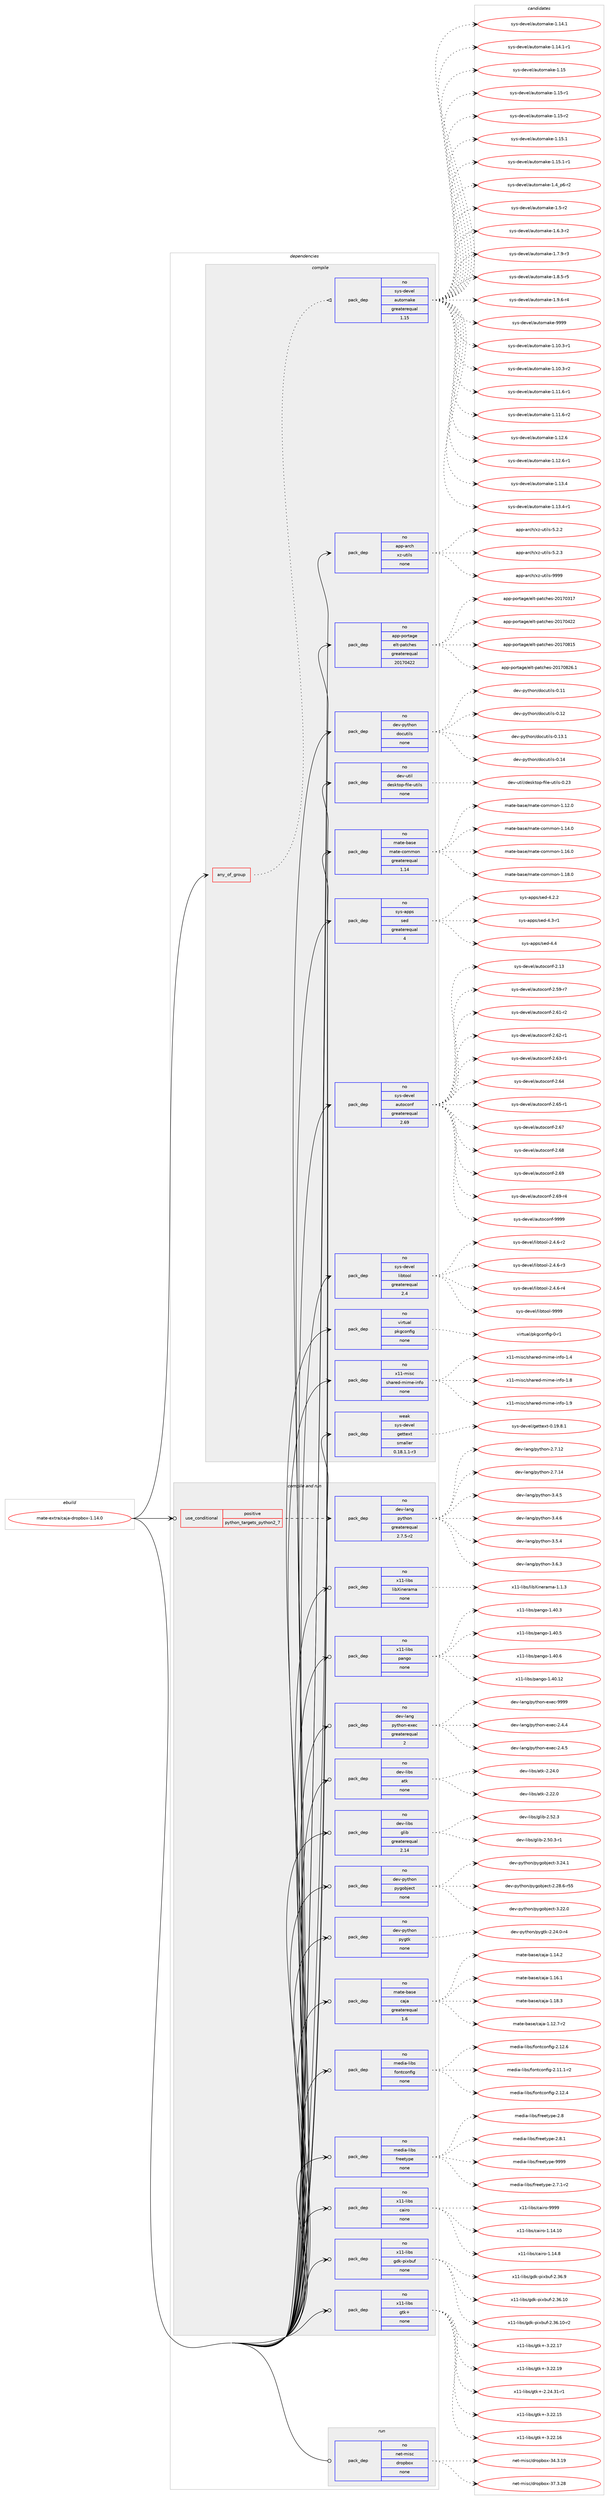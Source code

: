 digraph prolog {

# *************
# Graph options
# *************

newrank=true;
concentrate=true;
compound=true;
graph [rankdir=LR,fontname=Helvetica,fontsize=10,ranksep=1.5];#, ranksep=2.5, nodesep=0.2];
edge  [arrowhead=vee];
node  [fontname=Helvetica,fontsize=10];

# **********
# The ebuild
# **********

subgraph cluster_leftcol {
color=gray;
rank=same;
label=<<i>ebuild</i>>;
id [label="mate-extra/caja-dropbox-1.14.0", color=red, width=4, href="../mate-extra/caja-dropbox-1.14.0.svg"];
}

# ****************
# The dependencies
# ****************

subgraph cluster_midcol {
color=gray;
label=<<i>dependencies</i>>;
subgraph cluster_compile {
fillcolor="#eeeeee";
style=filled;
label=<<i>compile</i>>;
subgraph any5120 {
dependency346758 [label=<<TABLE BORDER="0" CELLBORDER="1" CELLSPACING="0" CELLPADDING="4"><TR><TD CELLPADDING="10">any_of_group</TD></TR></TABLE>>, shape=none, color=red];subgraph pack255322 {
dependency346759 [label=<<TABLE BORDER="0" CELLBORDER="1" CELLSPACING="0" CELLPADDING="4" WIDTH="220"><TR><TD ROWSPAN="6" CELLPADDING="30">pack_dep</TD></TR><TR><TD WIDTH="110">no</TD></TR><TR><TD>sys-devel</TD></TR><TR><TD>automake</TD></TR><TR><TD>greaterequal</TD></TR><TR><TD>1.15</TD></TR></TABLE>>, shape=none, color=blue];
}
dependency346758:e -> dependency346759:w [weight=20,style="dotted",arrowhead="oinv"];
}
id:e -> dependency346758:w [weight=20,style="solid",arrowhead="vee"];
subgraph pack255323 {
dependency346760 [label=<<TABLE BORDER="0" CELLBORDER="1" CELLSPACING="0" CELLPADDING="4" WIDTH="220"><TR><TD ROWSPAN="6" CELLPADDING="30">pack_dep</TD></TR><TR><TD WIDTH="110">no</TD></TR><TR><TD>app-arch</TD></TR><TR><TD>xz-utils</TD></TR><TR><TD>none</TD></TR><TR><TD></TD></TR></TABLE>>, shape=none, color=blue];
}
id:e -> dependency346760:w [weight=20,style="solid",arrowhead="vee"];
subgraph pack255324 {
dependency346761 [label=<<TABLE BORDER="0" CELLBORDER="1" CELLSPACING="0" CELLPADDING="4" WIDTH="220"><TR><TD ROWSPAN="6" CELLPADDING="30">pack_dep</TD></TR><TR><TD WIDTH="110">no</TD></TR><TR><TD>app-portage</TD></TR><TR><TD>elt-patches</TD></TR><TR><TD>greaterequal</TD></TR><TR><TD>20170422</TD></TR></TABLE>>, shape=none, color=blue];
}
id:e -> dependency346761:w [weight=20,style="solid",arrowhead="vee"];
subgraph pack255325 {
dependency346762 [label=<<TABLE BORDER="0" CELLBORDER="1" CELLSPACING="0" CELLPADDING="4" WIDTH="220"><TR><TD ROWSPAN="6" CELLPADDING="30">pack_dep</TD></TR><TR><TD WIDTH="110">no</TD></TR><TR><TD>dev-python</TD></TR><TR><TD>docutils</TD></TR><TR><TD>none</TD></TR><TR><TD></TD></TR></TABLE>>, shape=none, color=blue];
}
id:e -> dependency346762:w [weight=20,style="solid",arrowhead="vee"];
subgraph pack255326 {
dependency346763 [label=<<TABLE BORDER="0" CELLBORDER="1" CELLSPACING="0" CELLPADDING="4" WIDTH="220"><TR><TD ROWSPAN="6" CELLPADDING="30">pack_dep</TD></TR><TR><TD WIDTH="110">no</TD></TR><TR><TD>dev-util</TD></TR><TR><TD>desktop-file-utils</TD></TR><TR><TD>none</TD></TR><TR><TD></TD></TR></TABLE>>, shape=none, color=blue];
}
id:e -> dependency346763:w [weight=20,style="solid",arrowhead="vee"];
subgraph pack255327 {
dependency346764 [label=<<TABLE BORDER="0" CELLBORDER="1" CELLSPACING="0" CELLPADDING="4" WIDTH="220"><TR><TD ROWSPAN="6" CELLPADDING="30">pack_dep</TD></TR><TR><TD WIDTH="110">no</TD></TR><TR><TD>mate-base</TD></TR><TR><TD>mate-common</TD></TR><TR><TD>greaterequal</TD></TR><TR><TD>1.14</TD></TR></TABLE>>, shape=none, color=blue];
}
id:e -> dependency346764:w [weight=20,style="solid",arrowhead="vee"];
subgraph pack255328 {
dependency346765 [label=<<TABLE BORDER="0" CELLBORDER="1" CELLSPACING="0" CELLPADDING="4" WIDTH="220"><TR><TD ROWSPAN="6" CELLPADDING="30">pack_dep</TD></TR><TR><TD WIDTH="110">no</TD></TR><TR><TD>sys-apps</TD></TR><TR><TD>sed</TD></TR><TR><TD>greaterequal</TD></TR><TR><TD>4</TD></TR></TABLE>>, shape=none, color=blue];
}
id:e -> dependency346765:w [weight=20,style="solid",arrowhead="vee"];
subgraph pack255329 {
dependency346766 [label=<<TABLE BORDER="0" CELLBORDER="1" CELLSPACING="0" CELLPADDING="4" WIDTH="220"><TR><TD ROWSPAN="6" CELLPADDING="30">pack_dep</TD></TR><TR><TD WIDTH="110">no</TD></TR><TR><TD>sys-devel</TD></TR><TR><TD>autoconf</TD></TR><TR><TD>greaterequal</TD></TR><TR><TD>2.69</TD></TR></TABLE>>, shape=none, color=blue];
}
id:e -> dependency346766:w [weight=20,style="solid",arrowhead="vee"];
subgraph pack255330 {
dependency346767 [label=<<TABLE BORDER="0" CELLBORDER="1" CELLSPACING="0" CELLPADDING="4" WIDTH="220"><TR><TD ROWSPAN="6" CELLPADDING="30">pack_dep</TD></TR><TR><TD WIDTH="110">no</TD></TR><TR><TD>sys-devel</TD></TR><TR><TD>libtool</TD></TR><TR><TD>greaterequal</TD></TR><TR><TD>2.4</TD></TR></TABLE>>, shape=none, color=blue];
}
id:e -> dependency346767:w [weight=20,style="solid",arrowhead="vee"];
subgraph pack255331 {
dependency346768 [label=<<TABLE BORDER="0" CELLBORDER="1" CELLSPACING="0" CELLPADDING="4" WIDTH="220"><TR><TD ROWSPAN="6" CELLPADDING="30">pack_dep</TD></TR><TR><TD WIDTH="110">no</TD></TR><TR><TD>virtual</TD></TR><TR><TD>pkgconfig</TD></TR><TR><TD>none</TD></TR><TR><TD></TD></TR></TABLE>>, shape=none, color=blue];
}
id:e -> dependency346768:w [weight=20,style="solid",arrowhead="vee"];
subgraph pack255332 {
dependency346769 [label=<<TABLE BORDER="0" CELLBORDER="1" CELLSPACING="0" CELLPADDING="4" WIDTH="220"><TR><TD ROWSPAN="6" CELLPADDING="30">pack_dep</TD></TR><TR><TD WIDTH="110">no</TD></TR><TR><TD>x11-misc</TD></TR><TR><TD>shared-mime-info</TD></TR><TR><TD>none</TD></TR><TR><TD></TD></TR></TABLE>>, shape=none, color=blue];
}
id:e -> dependency346769:w [weight=20,style="solid",arrowhead="vee"];
subgraph pack255333 {
dependency346770 [label=<<TABLE BORDER="0" CELLBORDER="1" CELLSPACING="0" CELLPADDING="4" WIDTH="220"><TR><TD ROWSPAN="6" CELLPADDING="30">pack_dep</TD></TR><TR><TD WIDTH="110">weak</TD></TR><TR><TD>sys-devel</TD></TR><TR><TD>gettext</TD></TR><TR><TD>smaller</TD></TR><TR><TD>0.18.1.1-r3</TD></TR></TABLE>>, shape=none, color=blue];
}
id:e -> dependency346770:w [weight=20,style="solid",arrowhead="vee"];
}
subgraph cluster_compileandrun {
fillcolor="#eeeeee";
style=filled;
label=<<i>compile and run</i>>;
subgraph cond86215 {
dependency346771 [label=<<TABLE BORDER="0" CELLBORDER="1" CELLSPACING="0" CELLPADDING="4"><TR><TD ROWSPAN="3" CELLPADDING="10">use_conditional</TD></TR><TR><TD>positive</TD></TR><TR><TD>python_targets_python2_7</TD></TR></TABLE>>, shape=none, color=red];
subgraph pack255334 {
dependency346772 [label=<<TABLE BORDER="0" CELLBORDER="1" CELLSPACING="0" CELLPADDING="4" WIDTH="220"><TR><TD ROWSPAN="6" CELLPADDING="30">pack_dep</TD></TR><TR><TD WIDTH="110">no</TD></TR><TR><TD>dev-lang</TD></TR><TR><TD>python</TD></TR><TR><TD>greaterequal</TD></TR><TR><TD>2.7.5-r2</TD></TR></TABLE>>, shape=none, color=blue];
}
dependency346771:e -> dependency346772:w [weight=20,style="dashed",arrowhead="vee"];
}
id:e -> dependency346771:w [weight=20,style="solid",arrowhead="odotvee"];
subgraph pack255335 {
dependency346773 [label=<<TABLE BORDER="0" CELLBORDER="1" CELLSPACING="0" CELLPADDING="4" WIDTH="220"><TR><TD ROWSPAN="6" CELLPADDING="30">pack_dep</TD></TR><TR><TD WIDTH="110">no</TD></TR><TR><TD>dev-lang</TD></TR><TR><TD>python-exec</TD></TR><TR><TD>greaterequal</TD></TR><TR><TD>2</TD></TR></TABLE>>, shape=none, color=blue];
}
id:e -> dependency346773:w [weight=20,style="solid",arrowhead="odotvee"];
subgraph pack255336 {
dependency346774 [label=<<TABLE BORDER="0" CELLBORDER="1" CELLSPACING="0" CELLPADDING="4" WIDTH="220"><TR><TD ROWSPAN="6" CELLPADDING="30">pack_dep</TD></TR><TR><TD WIDTH="110">no</TD></TR><TR><TD>dev-libs</TD></TR><TR><TD>atk</TD></TR><TR><TD>none</TD></TR><TR><TD></TD></TR></TABLE>>, shape=none, color=blue];
}
id:e -> dependency346774:w [weight=20,style="solid",arrowhead="odotvee"];
subgraph pack255337 {
dependency346775 [label=<<TABLE BORDER="0" CELLBORDER="1" CELLSPACING="0" CELLPADDING="4" WIDTH="220"><TR><TD ROWSPAN="6" CELLPADDING="30">pack_dep</TD></TR><TR><TD WIDTH="110">no</TD></TR><TR><TD>dev-libs</TD></TR><TR><TD>glib</TD></TR><TR><TD>greaterequal</TD></TR><TR><TD>2.14</TD></TR></TABLE>>, shape=none, color=blue];
}
id:e -> dependency346775:w [weight=20,style="solid",arrowhead="odotvee"];
subgraph pack255338 {
dependency346776 [label=<<TABLE BORDER="0" CELLBORDER="1" CELLSPACING="0" CELLPADDING="4" WIDTH="220"><TR><TD ROWSPAN="6" CELLPADDING="30">pack_dep</TD></TR><TR><TD WIDTH="110">no</TD></TR><TR><TD>dev-python</TD></TR><TR><TD>pygobject</TD></TR><TR><TD>none</TD></TR><TR><TD></TD></TR></TABLE>>, shape=none, color=blue];
}
id:e -> dependency346776:w [weight=20,style="solid",arrowhead="odotvee"];
subgraph pack255339 {
dependency346777 [label=<<TABLE BORDER="0" CELLBORDER="1" CELLSPACING="0" CELLPADDING="4" WIDTH="220"><TR><TD ROWSPAN="6" CELLPADDING="30">pack_dep</TD></TR><TR><TD WIDTH="110">no</TD></TR><TR><TD>dev-python</TD></TR><TR><TD>pygtk</TD></TR><TR><TD>none</TD></TR><TR><TD></TD></TR></TABLE>>, shape=none, color=blue];
}
id:e -> dependency346777:w [weight=20,style="solid",arrowhead="odotvee"];
subgraph pack255340 {
dependency346778 [label=<<TABLE BORDER="0" CELLBORDER="1" CELLSPACING="0" CELLPADDING="4" WIDTH="220"><TR><TD ROWSPAN="6" CELLPADDING="30">pack_dep</TD></TR><TR><TD WIDTH="110">no</TD></TR><TR><TD>mate-base</TD></TR><TR><TD>caja</TD></TR><TR><TD>greaterequal</TD></TR><TR><TD>1.6</TD></TR></TABLE>>, shape=none, color=blue];
}
id:e -> dependency346778:w [weight=20,style="solid",arrowhead="odotvee"];
subgraph pack255341 {
dependency346779 [label=<<TABLE BORDER="0" CELLBORDER="1" CELLSPACING="0" CELLPADDING="4" WIDTH="220"><TR><TD ROWSPAN="6" CELLPADDING="30">pack_dep</TD></TR><TR><TD WIDTH="110">no</TD></TR><TR><TD>media-libs</TD></TR><TR><TD>fontconfig</TD></TR><TR><TD>none</TD></TR><TR><TD></TD></TR></TABLE>>, shape=none, color=blue];
}
id:e -> dependency346779:w [weight=20,style="solid",arrowhead="odotvee"];
subgraph pack255342 {
dependency346780 [label=<<TABLE BORDER="0" CELLBORDER="1" CELLSPACING="0" CELLPADDING="4" WIDTH="220"><TR><TD ROWSPAN="6" CELLPADDING="30">pack_dep</TD></TR><TR><TD WIDTH="110">no</TD></TR><TR><TD>media-libs</TD></TR><TR><TD>freetype</TD></TR><TR><TD>none</TD></TR><TR><TD></TD></TR></TABLE>>, shape=none, color=blue];
}
id:e -> dependency346780:w [weight=20,style="solid",arrowhead="odotvee"];
subgraph pack255343 {
dependency346781 [label=<<TABLE BORDER="0" CELLBORDER="1" CELLSPACING="0" CELLPADDING="4" WIDTH="220"><TR><TD ROWSPAN="6" CELLPADDING="30">pack_dep</TD></TR><TR><TD WIDTH="110">no</TD></TR><TR><TD>x11-libs</TD></TR><TR><TD>cairo</TD></TR><TR><TD>none</TD></TR><TR><TD></TD></TR></TABLE>>, shape=none, color=blue];
}
id:e -> dependency346781:w [weight=20,style="solid",arrowhead="odotvee"];
subgraph pack255344 {
dependency346782 [label=<<TABLE BORDER="0" CELLBORDER="1" CELLSPACING="0" CELLPADDING="4" WIDTH="220"><TR><TD ROWSPAN="6" CELLPADDING="30">pack_dep</TD></TR><TR><TD WIDTH="110">no</TD></TR><TR><TD>x11-libs</TD></TR><TR><TD>gdk-pixbuf</TD></TR><TR><TD>none</TD></TR><TR><TD></TD></TR></TABLE>>, shape=none, color=blue];
}
id:e -> dependency346782:w [weight=20,style="solid",arrowhead="odotvee"];
subgraph pack255345 {
dependency346783 [label=<<TABLE BORDER="0" CELLBORDER="1" CELLSPACING="0" CELLPADDING="4" WIDTH="220"><TR><TD ROWSPAN="6" CELLPADDING="30">pack_dep</TD></TR><TR><TD WIDTH="110">no</TD></TR><TR><TD>x11-libs</TD></TR><TR><TD>gtk+</TD></TR><TR><TD>none</TD></TR><TR><TD></TD></TR></TABLE>>, shape=none, color=blue];
}
id:e -> dependency346783:w [weight=20,style="solid",arrowhead="odotvee"];
subgraph pack255346 {
dependency346784 [label=<<TABLE BORDER="0" CELLBORDER="1" CELLSPACING="0" CELLPADDING="4" WIDTH="220"><TR><TD ROWSPAN="6" CELLPADDING="30">pack_dep</TD></TR><TR><TD WIDTH="110">no</TD></TR><TR><TD>x11-libs</TD></TR><TR><TD>libXinerama</TD></TR><TR><TD>none</TD></TR><TR><TD></TD></TR></TABLE>>, shape=none, color=blue];
}
id:e -> dependency346784:w [weight=20,style="solid",arrowhead="odotvee"];
subgraph pack255347 {
dependency346785 [label=<<TABLE BORDER="0" CELLBORDER="1" CELLSPACING="0" CELLPADDING="4" WIDTH="220"><TR><TD ROWSPAN="6" CELLPADDING="30">pack_dep</TD></TR><TR><TD WIDTH="110">no</TD></TR><TR><TD>x11-libs</TD></TR><TR><TD>pango</TD></TR><TR><TD>none</TD></TR><TR><TD></TD></TR></TABLE>>, shape=none, color=blue];
}
id:e -> dependency346785:w [weight=20,style="solid",arrowhead="odotvee"];
}
subgraph cluster_run {
fillcolor="#eeeeee";
style=filled;
label=<<i>run</i>>;
subgraph pack255348 {
dependency346786 [label=<<TABLE BORDER="0" CELLBORDER="1" CELLSPACING="0" CELLPADDING="4" WIDTH="220"><TR><TD ROWSPAN="6" CELLPADDING="30">pack_dep</TD></TR><TR><TD WIDTH="110">no</TD></TR><TR><TD>net-misc</TD></TR><TR><TD>dropbox</TD></TR><TR><TD>none</TD></TR><TR><TD></TD></TR></TABLE>>, shape=none, color=blue];
}
id:e -> dependency346786:w [weight=20,style="solid",arrowhead="odot"];
}
}

# **************
# The candidates
# **************

subgraph cluster_choices {
rank=same;
color=gray;
label=<<i>candidates</i>>;

subgraph choice255322 {
color=black;
nodesep=1;
choice11512111545100101118101108479711711611110997107101454946494846514511449 [label="sys-devel/automake-1.10.3-r1", color=red, width=4,href="../sys-devel/automake-1.10.3-r1.svg"];
choice11512111545100101118101108479711711611110997107101454946494846514511450 [label="sys-devel/automake-1.10.3-r2", color=red, width=4,href="../sys-devel/automake-1.10.3-r2.svg"];
choice11512111545100101118101108479711711611110997107101454946494946544511449 [label="sys-devel/automake-1.11.6-r1", color=red, width=4,href="../sys-devel/automake-1.11.6-r1.svg"];
choice11512111545100101118101108479711711611110997107101454946494946544511450 [label="sys-devel/automake-1.11.6-r2", color=red, width=4,href="../sys-devel/automake-1.11.6-r2.svg"];
choice1151211154510010111810110847971171161111099710710145494649504654 [label="sys-devel/automake-1.12.6", color=red, width=4,href="../sys-devel/automake-1.12.6.svg"];
choice11512111545100101118101108479711711611110997107101454946495046544511449 [label="sys-devel/automake-1.12.6-r1", color=red, width=4,href="../sys-devel/automake-1.12.6-r1.svg"];
choice1151211154510010111810110847971171161111099710710145494649514652 [label="sys-devel/automake-1.13.4", color=red, width=4,href="../sys-devel/automake-1.13.4.svg"];
choice11512111545100101118101108479711711611110997107101454946495146524511449 [label="sys-devel/automake-1.13.4-r1", color=red, width=4,href="../sys-devel/automake-1.13.4-r1.svg"];
choice1151211154510010111810110847971171161111099710710145494649524649 [label="sys-devel/automake-1.14.1", color=red, width=4,href="../sys-devel/automake-1.14.1.svg"];
choice11512111545100101118101108479711711611110997107101454946495246494511449 [label="sys-devel/automake-1.14.1-r1", color=red, width=4,href="../sys-devel/automake-1.14.1-r1.svg"];
choice115121115451001011181011084797117116111109971071014549464953 [label="sys-devel/automake-1.15", color=red, width=4,href="../sys-devel/automake-1.15.svg"];
choice1151211154510010111810110847971171161111099710710145494649534511449 [label="sys-devel/automake-1.15-r1", color=red, width=4,href="../sys-devel/automake-1.15-r1.svg"];
choice1151211154510010111810110847971171161111099710710145494649534511450 [label="sys-devel/automake-1.15-r2", color=red, width=4,href="../sys-devel/automake-1.15-r2.svg"];
choice1151211154510010111810110847971171161111099710710145494649534649 [label="sys-devel/automake-1.15.1", color=red, width=4,href="../sys-devel/automake-1.15.1.svg"];
choice11512111545100101118101108479711711611110997107101454946495346494511449 [label="sys-devel/automake-1.15.1-r1", color=red, width=4,href="../sys-devel/automake-1.15.1-r1.svg"];
choice115121115451001011181011084797117116111109971071014549465295112544511450 [label="sys-devel/automake-1.4_p6-r2", color=red, width=4,href="../sys-devel/automake-1.4_p6-r2.svg"];
choice11512111545100101118101108479711711611110997107101454946534511450 [label="sys-devel/automake-1.5-r2", color=red, width=4,href="../sys-devel/automake-1.5-r2.svg"];
choice115121115451001011181011084797117116111109971071014549465446514511450 [label="sys-devel/automake-1.6.3-r2", color=red, width=4,href="../sys-devel/automake-1.6.3-r2.svg"];
choice115121115451001011181011084797117116111109971071014549465546574511451 [label="sys-devel/automake-1.7.9-r3", color=red, width=4,href="../sys-devel/automake-1.7.9-r3.svg"];
choice115121115451001011181011084797117116111109971071014549465646534511453 [label="sys-devel/automake-1.8.5-r5", color=red, width=4,href="../sys-devel/automake-1.8.5-r5.svg"];
choice115121115451001011181011084797117116111109971071014549465746544511452 [label="sys-devel/automake-1.9.6-r4", color=red, width=4,href="../sys-devel/automake-1.9.6-r4.svg"];
choice115121115451001011181011084797117116111109971071014557575757 [label="sys-devel/automake-9999", color=red, width=4,href="../sys-devel/automake-9999.svg"];
dependency346759:e -> choice11512111545100101118101108479711711611110997107101454946494846514511449:w [style=dotted,weight="100"];
dependency346759:e -> choice11512111545100101118101108479711711611110997107101454946494846514511450:w [style=dotted,weight="100"];
dependency346759:e -> choice11512111545100101118101108479711711611110997107101454946494946544511449:w [style=dotted,weight="100"];
dependency346759:e -> choice11512111545100101118101108479711711611110997107101454946494946544511450:w [style=dotted,weight="100"];
dependency346759:e -> choice1151211154510010111810110847971171161111099710710145494649504654:w [style=dotted,weight="100"];
dependency346759:e -> choice11512111545100101118101108479711711611110997107101454946495046544511449:w [style=dotted,weight="100"];
dependency346759:e -> choice1151211154510010111810110847971171161111099710710145494649514652:w [style=dotted,weight="100"];
dependency346759:e -> choice11512111545100101118101108479711711611110997107101454946495146524511449:w [style=dotted,weight="100"];
dependency346759:e -> choice1151211154510010111810110847971171161111099710710145494649524649:w [style=dotted,weight="100"];
dependency346759:e -> choice11512111545100101118101108479711711611110997107101454946495246494511449:w [style=dotted,weight="100"];
dependency346759:e -> choice115121115451001011181011084797117116111109971071014549464953:w [style=dotted,weight="100"];
dependency346759:e -> choice1151211154510010111810110847971171161111099710710145494649534511449:w [style=dotted,weight="100"];
dependency346759:e -> choice1151211154510010111810110847971171161111099710710145494649534511450:w [style=dotted,weight="100"];
dependency346759:e -> choice1151211154510010111810110847971171161111099710710145494649534649:w [style=dotted,weight="100"];
dependency346759:e -> choice11512111545100101118101108479711711611110997107101454946495346494511449:w [style=dotted,weight="100"];
dependency346759:e -> choice115121115451001011181011084797117116111109971071014549465295112544511450:w [style=dotted,weight="100"];
dependency346759:e -> choice11512111545100101118101108479711711611110997107101454946534511450:w [style=dotted,weight="100"];
dependency346759:e -> choice115121115451001011181011084797117116111109971071014549465446514511450:w [style=dotted,weight="100"];
dependency346759:e -> choice115121115451001011181011084797117116111109971071014549465546574511451:w [style=dotted,weight="100"];
dependency346759:e -> choice115121115451001011181011084797117116111109971071014549465646534511453:w [style=dotted,weight="100"];
dependency346759:e -> choice115121115451001011181011084797117116111109971071014549465746544511452:w [style=dotted,weight="100"];
dependency346759:e -> choice115121115451001011181011084797117116111109971071014557575757:w [style=dotted,weight="100"];
}
subgraph choice255323 {
color=black;
nodesep=1;
choice971121124597114991044712012245117116105108115455346504650 [label="app-arch/xz-utils-5.2.2", color=red, width=4,href="../app-arch/xz-utils-5.2.2.svg"];
choice971121124597114991044712012245117116105108115455346504651 [label="app-arch/xz-utils-5.2.3", color=red, width=4,href="../app-arch/xz-utils-5.2.3.svg"];
choice9711211245971149910447120122451171161051081154557575757 [label="app-arch/xz-utils-9999", color=red, width=4,href="../app-arch/xz-utils-9999.svg"];
dependency346760:e -> choice971121124597114991044712012245117116105108115455346504650:w [style=dotted,weight="100"];
dependency346760:e -> choice971121124597114991044712012245117116105108115455346504651:w [style=dotted,weight="100"];
dependency346760:e -> choice9711211245971149910447120122451171161051081154557575757:w [style=dotted,weight="100"];
}
subgraph choice255324 {
color=black;
nodesep=1;
choice97112112451121111141169710310147101108116451129711699104101115455048495548514955 [label="app-portage/elt-patches-20170317", color=red, width=4,href="../app-portage/elt-patches-20170317.svg"];
choice97112112451121111141169710310147101108116451129711699104101115455048495548525050 [label="app-portage/elt-patches-20170422", color=red, width=4,href="../app-portage/elt-patches-20170422.svg"];
choice97112112451121111141169710310147101108116451129711699104101115455048495548564953 [label="app-portage/elt-patches-20170815", color=red, width=4,href="../app-portage/elt-patches-20170815.svg"];
choice971121124511211111411697103101471011081164511297116991041011154550484955485650544649 [label="app-portage/elt-patches-20170826.1", color=red, width=4,href="../app-portage/elt-patches-20170826.1.svg"];
dependency346761:e -> choice97112112451121111141169710310147101108116451129711699104101115455048495548514955:w [style=dotted,weight="100"];
dependency346761:e -> choice97112112451121111141169710310147101108116451129711699104101115455048495548525050:w [style=dotted,weight="100"];
dependency346761:e -> choice97112112451121111141169710310147101108116451129711699104101115455048495548564953:w [style=dotted,weight="100"];
dependency346761:e -> choice971121124511211111411697103101471011081164511297116991041011154550484955485650544649:w [style=dotted,weight="100"];
}
subgraph choice255325 {
color=black;
nodesep=1;
choice1001011184511212111610411111047100111991171161051081154548464949 [label="dev-python/docutils-0.11", color=red, width=4,href="../dev-python/docutils-0.11.svg"];
choice1001011184511212111610411111047100111991171161051081154548464950 [label="dev-python/docutils-0.12", color=red, width=4,href="../dev-python/docutils-0.12.svg"];
choice10010111845112121116104111110471001119911711610510811545484649514649 [label="dev-python/docutils-0.13.1", color=red, width=4,href="../dev-python/docutils-0.13.1.svg"];
choice1001011184511212111610411111047100111991171161051081154548464952 [label="dev-python/docutils-0.14", color=red, width=4,href="../dev-python/docutils-0.14.svg"];
dependency346762:e -> choice1001011184511212111610411111047100111991171161051081154548464949:w [style=dotted,weight="100"];
dependency346762:e -> choice1001011184511212111610411111047100111991171161051081154548464950:w [style=dotted,weight="100"];
dependency346762:e -> choice10010111845112121116104111110471001119911711610510811545484649514649:w [style=dotted,weight="100"];
dependency346762:e -> choice1001011184511212111610411111047100111991171161051081154548464952:w [style=dotted,weight="100"];
}
subgraph choice255326 {
color=black;
nodesep=1;
choice100101118451171161051084710010111510711611111245102105108101451171161051081154548465051 [label="dev-util/desktop-file-utils-0.23", color=red, width=4,href="../dev-util/desktop-file-utils-0.23.svg"];
dependency346763:e -> choice100101118451171161051084710010111510711611111245102105108101451171161051081154548465051:w [style=dotted,weight="100"];
}
subgraph choice255327 {
color=black;
nodesep=1;
choice109971161014598971151014710997116101459911110910911111045494649504648 [label="mate-base/mate-common-1.12.0", color=red, width=4,href="../mate-base/mate-common-1.12.0.svg"];
choice109971161014598971151014710997116101459911110910911111045494649524648 [label="mate-base/mate-common-1.14.0", color=red, width=4,href="../mate-base/mate-common-1.14.0.svg"];
choice109971161014598971151014710997116101459911110910911111045494649544648 [label="mate-base/mate-common-1.16.0", color=red, width=4,href="../mate-base/mate-common-1.16.0.svg"];
choice109971161014598971151014710997116101459911110910911111045494649564648 [label="mate-base/mate-common-1.18.0", color=red, width=4,href="../mate-base/mate-common-1.18.0.svg"];
dependency346764:e -> choice109971161014598971151014710997116101459911110910911111045494649504648:w [style=dotted,weight="100"];
dependency346764:e -> choice109971161014598971151014710997116101459911110910911111045494649524648:w [style=dotted,weight="100"];
dependency346764:e -> choice109971161014598971151014710997116101459911110910911111045494649544648:w [style=dotted,weight="100"];
dependency346764:e -> choice109971161014598971151014710997116101459911110910911111045494649564648:w [style=dotted,weight="100"];
}
subgraph choice255328 {
color=black;
nodesep=1;
choice115121115459711211211547115101100455246504650 [label="sys-apps/sed-4.2.2", color=red, width=4,href="../sys-apps/sed-4.2.2.svg"];
choice115121115459711211211547115101100455246514511449 [label="sys-apps/sed-4.3-r1", color=red, width=4,href="../sys-apps/sed-4.3-r1.svg"];
choice11512111545971121121154711510110045524652 [label="sys-apps/sed-4.4", color=red, width=4,href="../sys-apps/sed-4.4.svg"];
dependency346765:e -> choice115121115459711211211547115101100455246504650:w [style=dotted,weight="100"];
dependency346765:e -> choice115121115459711211211547115101100455246514511449:w [style=dotted,weight="100"];
dependency346765:e -> choice11512111545971121121154711510110045524652:w [style=dotted,weight="100"];
}
subgraph choice255329 {
color=black;
nodesep=1;
choice115121115451001011181011084797117116111991111101024550464951 [label="sys-devel/autoconf-2.13", color=red, width=4,href="../sys-devel/autoconf-2.13.svg"];
choice1151211154510010111810110847971171161119911111010245504653574511455 [label="sys-devel/autoconf-2.59-r7", color=red, width=4,href="../sys-devel/autoconf-2.59-r7.svg"];
choice1151211154510010111810110847971171161119911111010245504654494511450 [label="sys-devel/autoconf-2.61-r2", color=red, width=4,href="../sys-devel/autoconf-2.61-r2.svg"];
choice1151211154510010111810110847971171161119911111010245504654504511449 [label="sys-devel/autoconf-2.62-r1", color=red, width=4,href="../sys-devel/autoconf-2.62-r1.svg"];
choice1151211154510010111810110847971171161119911111010245504654514511449 [label="sys-devel/autoconf-2.63-r1", color=red, width=4,href="../sys-devel/autoconf-2.63-r1.svg"];
choice115121115451001011181011084797117116111991111101024550465452 [label="sys-devel/autoconf-2.64", color=red, width=4,href="../sys-devel/autoconf-2.64.svg"];
choice1151211154510010111810110847971171161119911111010245504654534511449 [label="sys-devel/autoconf-2.65-r1", color=red, width=4,href="../sys-devel/autoconf-2.65-r1.svg"];
choice115121115451001011181011084797117116111991111101024550465455 [label="sys-devel/autoconf-2.67", color=red, width=4,href="../sys-devel/autoconf-2.67.svg"];
choice115121115451001011181011084797117116111991111101024550465456 [label="sys-devel/autoconf-2.68", color=red, width=4,href="../sys-devel/autoconf-2.68.svg"];
choice115121115451001011181011084797117116111991111101024550465457 [label="sys-devel/autoconf-2.69", color=red, width=4,href="../sys-devel/autoconf-2.69.svg"];
choice1151211154510010111810110847971171161119911111010245504654574511452 [label="sys-devel/autoconf-2.69-r4", color=red, width=4,href="../sys-devel/autoconf-2.69-r4.svg"];
choice115121115451001011181011084797117116111991111101024557575757 [label="sys-devel/autoconf-9999", color=red, width=4,href="../sys-devel/autoconf-9999.svg"];
dependency346766:e -> choice115121115451001011181011084797117116111991111101024550464951:w [style=dotted,weight="100"];
dependency346766:e -> choice1151211154510010111810110847971171161119911111010245504653574511455:w [style=dotted,weight="100"];
dependency346766:e -> choice1151211154510010111810110847971171161119911111010245504654494511450:w [style=dotted,weight="100"];
dependency346766:e -> choice1151211154510010111810110847971171161119911111010245504654504511449:w [style=dotted,weight="100"];
dependency346766:e -> choice1151211154510010111810110847971171161119911111010245504654514511449:w [style=dotted,weight="100"];
dependency346766:e -> choice115121115451001011181011084797117116111991111101024550465452:w [style=dotted,weight="100"];
dependency346766:e -> choice1151211154510010111810110847971171161119911111010245504654534511449:w [style=dotted,weight="100"];
dependency346766:e -> choice115121115451001011181011084797117116111991111101024550465455:w [style=dotted,weight="100"];
dependency346766:e -> choice115121115451001011181011084797117116111991111101024550465456:w [style=dotted,weight="100"];
dependency346766:e -> choice115121115451001011181011084797117116111991111101024550465457:w [style=dotted,weight="100"];
dependency346766:e -> choice1151211154510010111810110847971171161119911111010245504654574511452:w [style=dotted,weight="100"];
dependency346766:e -> choice115121115451001011181011084797117116111991111101024557575757:w [style=dotted,weight="100"];
}
subgraph choice255330 {
color=black;
nodesep=1;
choice1151211154510010111810110847108105981161111111084550465246544511450 [label="sys-devel/libtool-2.4.6-r2", color=red, width=4,href="../sys-devel/libtool-2.4.6-r2.svg"];
choice1151211154510010111810110847108105981161111111084550465246544511451 [label="sys-devel/libtool-2.4.6-r3", color=red, width=4,href="../sys-devel/libtool-2.4.6-r3.svg"];
choice1151211154510010111810110847108105981161111111084550465246544511452 [label="sys-devel/libtool-2.4.6-r4", color=red, width=4,href="../sys-devel/libtool-2.4.6-r4.svg"];
choice1151211154510010111810110847108105981161111111084557575757 [label="sys-devel/libtool-9999", color=red, width=4,href="../sys-devel/libtool-9999.svg"];
dependency346767:e -> choice1151211154510010111810110847108105981161111111084550465246544511450:w [style=dotted,weight="100"];
dependency346767:e -> choice1151211154510010111810110847108105981161111111084550465246544511451:w [style=dotted,weight="100"];
dependency346767:e -> choice1151211154510010111810110847108105981161111111084550465246544511452:w [style=dotted,weight="100"];
dependency346767:e -> choice1151211154510010111810110847108105981161111111084557575757:w [style=dotted,weight="100"];
}
subgraph choice255331 {
color=black;
nodesep=1;
choice11810511411611797108471121071039911111010210510345484511449 [label="virtual/pkgconfig-0-r1", color=red, width=4,href="../virtual/pkgconfig-0-r1.svg"];
dependency346768:e -> choice11810511411611797108471121071039911111010210510345484511449:w [style=dotted,weight="100"];
}
subgraph choice255332 {
color=black;
nodesep=1;
choice120494945109105115994711510497114101100451091051091014510511010211145494652 [label="x11-misc/shared-mime-info-1.4", color=red, width=4,href="../x11-misc/shared-mime-info-1.4.svg"];
choice120494945109105115994711510497114101100451091051091014510511010211145494656 [label="x11-misc/shared-mime-info-1.8", color=red, width=4,href="../x11-misc/shared-mime-info-1.8.svg"];
choice120494945109105115994711510497114101100451091051091014510511010211145494657 [label="x11-misc/shared-mime-info-1.9", color=red, width=4,href="../x11-misc/shared-mime-info-1.9.svg"];
dependency346769:e -> choice120494945109105115994711510497114101100451091051091014510511010211145494652:w [style=dotted,weight="100"];
dependency346769:e -> choice120494945109105115994711510497114101100451091051091014510511010211145494656:w [style=dotted,weight="100"];
dependency346769:e -> choice120494945109105115994711510497114101100451091051091014510511010211145494657:w [style=dotted,weight="100"];
}
subgraph choice255333 {
color=black;
nodesep=1;
choice1151211154510010111810110847103101116116101120116454846495746564649 [label="sys-devel/gettext-0.19.8.1", color=red, width=4,href="../sys-devel/gettext-0.19.8.1.svg"];
dependency346770:e -> choice1151211154510010111810110847103101116116101120116454846495746564649:w [style=dotted,weight="100"];
}
subgraph choice255334 {
color=black;
nodesep=1;
choice10010111845108971101034711212111610411111045504655464950 [label="dev-lang/python-2.7.12", color=red, width=4,href="../dev-lang/python-2.7.12.svg"];
choice10010111845108971101034711212111610411111045504655464952 [label="dev-lang/python-2.7.14", color=red, width=4,href="../dev-lang/python-2.7.14.svg"];
choice100101118451089711010347112121116104111110455146524653 [label="dev-lang/python-3.4.5", color=red, width=4,href="../dev-lang/python-3.4.5.svg"];
choice100101118451089711010347112121116104111110455146524654 [label="dev-lang/python-3.4.6", color=red, width=4,href="../dev-lang/python-3.4.6.svg"];
choice100101118451089711010347112121116104111110455146534652 [label="dev-lang/python-3.5.4", color=red, width=4,href="../dev-lang/python-3.5.4.svg"];
choice100101118451089711010347112121116104111110455146544651 [label="dev-lang/python-3.6.3", color=red, width=4,href="../dev-lang/python-3.6.3.svg"];
dependency346772:e -> choice10010111845108971101034711212111610411111045504655464950:w [style=dotted,weight="100"];
dependency346772:e -> choice10010111845108971101034711212111610411111045504655464952:w [style=dotted,weight="100"];
dependency346772:e -> choice100101118451089711010347112121116104111110455146524653:w [style=dotted,weight="100"];
dependency346772:e -> choice100101118451089711010347112121116104111110455146524654:w [style=dotted,weight="100"];
dependency346772:e -> choice100101118451089711010347112121116104111110455146534652:w [style=dotted,weight="100"];
dependency346772:e -> choice100101118451089711010347112121116104111110455146544651:w [style=dotted,weight="100"];
}
subgraph choice255335 {
color=black;
nodesep=1;
choice1001011184510897110103471121211161041111104510112010199455046524652 [label="dev-lang/python-exec-2.4.4", color=red, width=4,href="../dev-lang/python-exec-2.4.4.svg"];
choice1001011184510897110103471121211161041111104510112010199455046524653 [label="dev-lang/python-exec-2.4.5", color=red, width=4,href="../dev-lang/python-exec-2.4.5.svg"];
choice10010111845108971101034711212111610411111045101120101994557575757 [label="dev-lang/python-exec-9999", color=red, width=4,href="../dev-lang/python-exec-9999.svg"];
dependency346773:e -> choice1001011184510897110103471121211161041111104510112010199455046524652:w [style=dotted,weight="100"];
dependency346773:e -> choice1001011184510897110103471121211161041111104510112010199455046524653:w [style=dotted,weight="100"];
dependency346773:e -> choice10010111845108971101034711212111610411111045101120101994557575757:w [style=dotted,weight="100"];
}
subgraph choice255336 {
color=black;
nodesep=1;
choice1001011184510810598115479711610745504650504648 [label="dev-libs/atk-2.22.0", color=red, width=4,href="../dev-libs/atk-2.22.0.svg"];
choice1001011184510810598115479711610745504650524648 [label="dev-libs/atk-2.24.0", color=red, width=4,href="../dev-libs/atk-2.24.0.svg"];
dependency346774:e -> choice1001011184510810598115479711610745504650504648:w [style=dotted,weight="100"];
dependency346774:e -> choice1001011184510810598115479711610745504650524648:w [style=dotted,weight="100"];
}
subgraph choice255337 {
color=black;
nodesep=1;
choice10010111845108105981154710310810598455046534846514511449 [label="dev-libs/glib-2.50.3-r1", color=red, width=4,href="../dev-libs/glib-2.50.3-r1.svg"];
choice1001011184510810598115471031081059845504653504651 [label="dev-libs/glib-2.52.3", color=red, width=4,href="../dev-libs/glib-2.52.3.svg"];
dependency346775:e -> choice10010111845108105981154710310810598455046534846514511449:w [style=dotted,weight="100"];
dependency346775:e -> choice1001011184510810598115471031081059845504653504651:w [style=dotted,weight="100"];
}
subgraph choice255338 {
color=black;
nodesep=1;
choice1001011184511212111610411111047112121103111981061019911645504650564654451145353 [label="dev-python/pygobject-2.28.6-r55", color=red, width=4,href="../dev-python/pygobject-2.28.6-r55.svg"];
choice1001011184511212111610411111047112121103111981061019911645514650504648 [label="dev-python/pygobject-3.22.0", color=red, width=4,href="../dev-python/pygobject-3.22.0.svg"];
choice1001011184511212111610411111047112121103111981061019911645514650524649 [label="dev-python/pygobject-3.24.1", color=red, width=4,href="../dev-python/pygobject-3.24.1.svg"];
dependency346776:e -> choice1001011184511212111610411111047112121103111981061019911645504650564654451145353:w [style=dotted,weight="100"];
dependency346776:e -> choice1001011184511212111610411111047112121103111981061019911645514650504648:w [style=dotted,weight="100"];
dependency346776:e -> choice1001011184511212111610411111047112121103111981061019911645514650524649:w [style=dotted,weight="100"];
}
subgraph choice255339 {
color=black;
nodesep=1;
choice1001011184511212111610411111047112121103116107455046505246484511452 [label="dev-python/pygtk-2.24.0-r4", color=red, width=4,href="../dev-python/pygtk-2.24.0-r4.svg"];
dependency346777:e -> choice1001011184511212111610411111047112121103116107455046505246484511452:w [style=dotted,weight="100"];
}
subgraph choice255340 {
color=black;
nodesep=1;
choice1099711610145989711510147999710697454946495046554511450 [label="mate-base/caja-1.12.7-r2", color=red, width=4,href="../mate-base/caja-1.12.7-r2.svg"];
choice109971161014598971151014799971069745494649524650 [label="mate-base/caja-1.14.2", color=red, width=4,href="../mate-base/caja-1.14.2.svg"];
choice109971161014598971151014799971069745494649544649 [label="mate-base/caja-1.16.1", color=red, width=4,href="../mate-base/caja-1.16.1.svg"];
choice109971161014598971151014799971069745494649564651 [label="mate-base/caja-1.18.3", color=red, width=4,href="../mate-base/caja-1.18.3.svg"];
dependency346778:e -> choice1099711610145989711510147999710697454946495046554511450:w [style=dotted,weight="100"];
dependency346778:e -> choice109971161014598971151014799971069745494649524650:w [style=dotted,weight="100"];
dependency346778:e -> choice109971161014598971151014799971069745494649544649:w [style=dotted,weight="100"];
dependency346778:e -> choice109971161014598971151014799971069745494649564651:w [style=dotted,weight="100"];
}
subgraph choice255341 {
color=black;
nodesep=1;
choice1091011001059745108105981154710211111011699111110102105103455046494946494511450 [label="media-libs/fontconfig-2.11.1-r2", color=red, width=4,href="../media-libs/fontconfig-2.11.1-r2.svg"];
choice109101100105974510810598115471021111101169911111010210510345504649504652 [label="media-libs/fontconfig-2.12.4", color=red, width=4,href="../media-libs/fontconfig-2.12.4.svg"];
choice109101100105974510810598115471021111101169911111010210510345504649504654 [label="media-libs/fontconfig-2.12.6", color=red, width=4,href="../media-libs/fontconfig-2.12.6.svg"];
dependency346779:e -> choice1091011001059745108105981154710211111011699111110102105103455046494946494511450:w [style=dotted,weight="100"];
dependency346779:e -> choice109101100105974510810598115471021111101169911111010210510345504649504652:w [style=dotted,weight="100"];
dependency346779:e -> choice109101100105974510810598115471021111101169911111010210510345504649504654:w [style=dotted,weight="100"];
}
subgraph choice255342 {
color=black;
nodesep=1;
choice109101100105974510810598115471021141011011161211121014550465546494511450 [label="media-libs/freetype-2.7.1-r2", color=red, width=4,href="../media-libs/freetype-2.7.1-r2.svg"];
choice1091011001059745108105981154710211410110111612111210145504656 [label="media-libs/freetype-2.8", color=red, width=4,href="../media-libs/freetype-2.8.svg"];
choice10910110010597451081059811547102114101101116121112101455046564649 [label="media-libs/freetype-2.8.1", color=red, width=4,href="../media-libs/freetype-2.8.1.svg"];
choice109101100105974510810598115471021141011011161211121014557575757 [label="media-libs/freetype-9999", color=red, width=4,href="../media-libs/freetype-9999.svg"];
dependency346780:e -> choice109101100105974510810598115471021141011011161211121014550465546494511450:w [style=dotted,weight="100"];
dependency346780:e -> choice1091011001059745108105981154710211410110111612111210145504656:w [style=dotted,weight="100"];
dependency346780:e -> choice10910110010597451081059811547102114101101116121112101455046564649:w [style=dotted,weight="100"];
dependency346780:e -> choice109101100105974510810598115471021141011011161211121014557575757:w [style=dotted,weight="100"];
}
subgraph choice255343 {
color=black;
nodesep=1;
choice120494945108105981154799971051141114549464952464948 [label="x11-libs/cairo-1.14.10", color=red, width=4,href="../x11-libs/cairo-1.14.10.svg"];
choice1204949451081059811547999710511411145494649524656 [label="x11-libs/cairo-1.14.8", color=red, width=4,href="../x11-libs/cairo-1.14.8.svg"];
choice120494945108105981154799971051141114557575757 [label="x11-libs/cairo-9999", color=red, width=4,href="../x11-libs/cairo-9999.svg"];
dependency346781:e -> choice120494945108105981154799971051141114549464952464948:w [style=dotted,weight="100"];
dependency346781:e -> choice1204949451081059811547999710511411145494649524656:w [style=dotted,weight="100"];
dependency346781:e -> choice120494945108105981154799971051141114557575757:w [style=dotted,weight="100"];
}
subgraph choice255344 {
color=black;
nodesep=1;
choice120494945108105981154710310010745112105120981171024550465154464948 [label="x11-libs/gdk-pixbuf-2.36.10", color=red, width=4,href="../x11-libs/gdk-pixbuf-2.36.10.svg"];
choice1204949451081059811547103100107451121051209811710245504651544649484511450 [label="x11-libs/gdk-pixbuf-2.36.10-r2", color=red, width=4,href="../x11-libs/gdk-pixbuf-2.36.10-r2.svg"];
choice1204949451081059811547103100107451121051209811710245504651544657 [label="x11-libs/gdk-pixbuf-2.36.9", color=red, width=4,href="../x11-libs/gdk-pixbuf-2.36.9.svg"];
dependency346782:e -> choice120494945108105981154710310010745112105120981171024550465154464948:w [style=dotted,weight="100"];
dependency346782:e -> choice1204949451081059811547103100107451121051209811710245504651544649484511450:w [style=dotted,weight="100"];
dependency346782:e -> choice1204949451081059811547103100107451121051209811710245504651544657:w [style=dotted,weight="100"];
}
subgraph choice255345 {
color=black;
nodesep=1;
choice12049494510810598115471031161074345504650524651494511449 [label="x11-libs/gtk+-2.24.31-r1", color=red, width=4,href="../x11-libs/gtk+-2.24.31-r1.svg"];
choice1204949451081059811547103116107434551465050464953 [label="x11-libs/gtk+-3.22.15", color=red, width=4,href="../x11-libs/gtk+-3.22.15.svg"];
choice1204949451081059811547103116107434551465050464954 [label="x11-libs/gtk+-3.22.16", color=red, width=4,href="../x11-libs/gtk+-3.22.16.svg"];
choice1204949451081059811547103116107434551465050464955 [label="x11-libs/gtk+-3.22.17", color=red, width=4,href="../x11-libs/gtk+-3.22.17.svg"];
choice1204949451081059811547103116107434551465050464957 [label="x11-libs/gtk+-3.22.19", color=red, width=4,href="../x11-libs/gtk+-3.22.19.svg"];
dependency346783:e -> choice12049494510810598115471031161074345504650524651494511449:w [style=dotted,weight="100"];
dependency346783:e -> choice1204949451081059811547103116107434551465050464953:w [style=dotted,weight="100"];
dependency346783:e -> choice1204949451081059811547103116107434551465050464954:w [style=dotted,weight="100"];
dependency346783:e -> choice1204949451081059811547103116107434551465050464955:w [style=dotted,weight="100"];
dependency346783:e -> choice1204949451081059811547103116107434551465050464957:w [style=dotted,weight="100"];
}
subgraph choice255346 {
color=black;
nodesep=1;
choice120494945108105981154710810598881051101011149710997454946494651 [label="x11-libs/libXinerama-1.1.3", color=red, width=4,href="../x11-libs/libXinerama-1.1.3.svg"];
dependency346784:e -> choice120494945108105981154710810598881051101011149710997454946494651:w [style=dotted,weight="100"];
}
subgraph choice255347 {
color=black;
nodesep=1;
choice1204949451081059811547112971101031114549465248464950 [label="x11-libs/pango-1.40.12", color=red, width=4,href="../x11-libs/pango-1.40.12.svg"];
choice12049494510810598115471129711010311145494652484651 [label="x11-libs/pango-1.40.3", color=red, width=4,href="../x11-libs/pango-1.40.3.svg"];
choice12049494510810598115471129711010311145494652484653 [label="x11-libs/pango-1.40.5", color=red, width=4,href="../x11-libs/pango-1.40.5.svg"];
choice12049494510810598115471129711010311145494652484654 [label="x11-libs/pango-1.40.6", color=red, width=4,href="../x11-libs/pango-1.40.6.svg"];
dependency346785:e -> choice1204949451081059811547112971101031114549465248464950:w [style=dotted,weight="100"];
dependency346785:e -> choice12049494510810598115471129711010311145494652484651:w [style=dotted,weight="100"];
dependency346785:e -> choice12049494510810598115471129711010311145494652484653:w [style=dotted,weight="100"];
dependency346785:e -> choice12049494510810598115471129711010311145494652484654:w [style=dotted,weight="100"];
}
subgraph choice255348 {
color=black;
nodesep=1;
choice110101116451091051159947100114111112981111204551524651464957 [label="net-misc/dropbox-34.3.19", color=red, width=4,href="../net-misc/dropbox-34.3.19.svg"];
choice110101116451091051159947100114111112981111204551554651465056 [label="net-misc/dropbox-37.3.28", color=red, width=4,href="../net-misc/dropbox-37.3.28.svg"];
dependency346786:e -> choice110101116451091051159947100114111112981111204551524651464957:w [style=dotted,weight="100"];
dependency346786:e -> choice110101116451091051159947100114111112981111204551554651465056:w [style=dotted,weight="100"];
}
}

}
